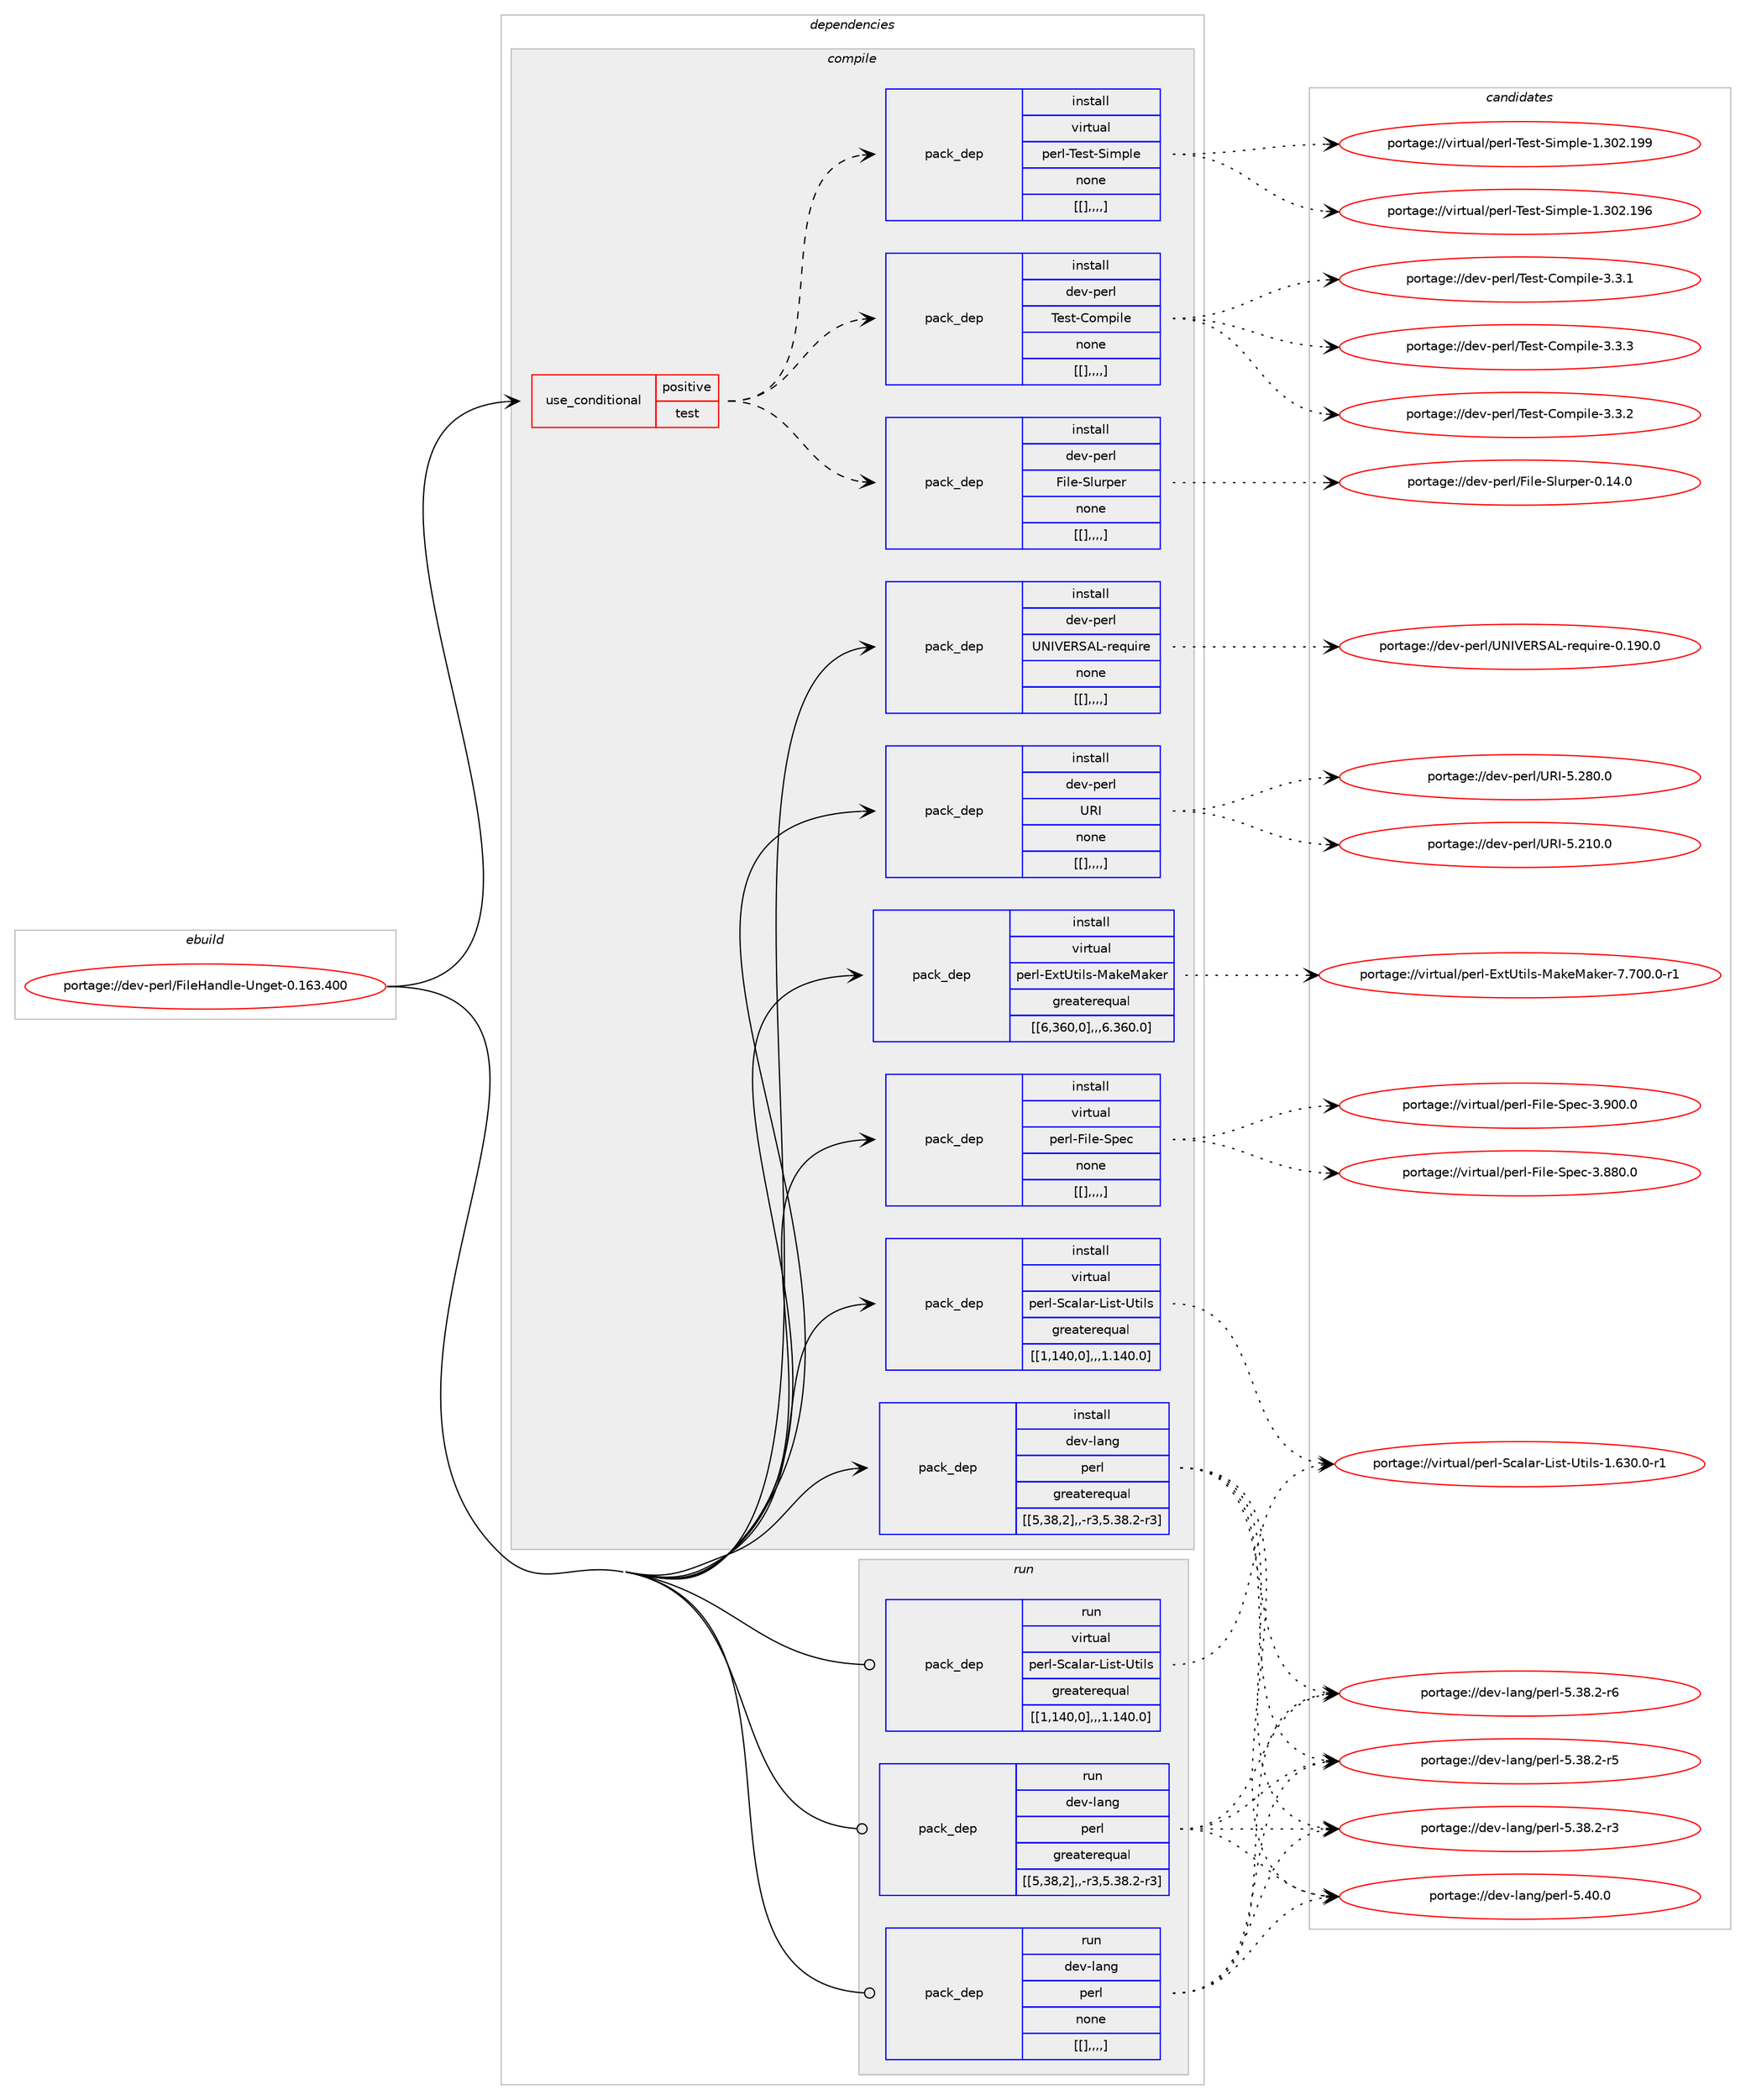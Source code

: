 digraph prolog {

# *************
# Graph options
# *************

newrank=true;
concentrate=true;
compound=true;
graph [rankdir=LR,fontname=Helvetica,fontsize=10,ranksep=1.5];#, ranksep=2.5, nodesep=0.2];
edge  [arrowhead=vee];
node  [fontname=Helvetica,fontsize=10];

# **********
# The ebuild
# **********

subgraph cluster_leftcol {
color=gray;
label=<<i>ebuild</i>>;
id [label="portage://dev-perl/FileHandle-Unget-0.163.400", color=red, width=4, href="../dev-perl/FileHandle-Unget-0.163.400.svg"];
}

# ****************
# The dependencies
# ****************

subgraph cluster_midcol {
color=gray;
label=<<i>dependencies</i>>;
subgraph cluster_compile {
fillcolor="#eeeeee";
style=filled;
label=<<i>compile</i>>;
subgraph cond30371 {
dependency131244 [label=<<TABLE BORDER="0" CELLBORDER="1" CELLSPACING="0" CELLPADDING="4"><TR><TD ROWSPAN="3" CELLPADDING="10">use_conditional</TD></TR><TR><TD>positive</TD></TR><TR><TD>test</TD></TR></TABLE>>, shape=none, color=red];
subgraph pack99697 {
dependency131245 [label=<<TABLE BORDER="0" CELLBORDER="1" CELLSPACING="0" CELLPADDING="4" WIDTH="220"><TR><TD ROWSPAN="6" CELLPADDING="30">pack_dep</TD></TR><TR><TD WIDTH="110">install</TD></TR><TR><TD>dev-perl</TD></TR><TR><TD>File-Slurper</TD></TR><TR><TD>none</TD></TR><TR><TD>[[],,,,]</TD></TR></TABLE>>, shape=none, color=blue];
}
dependency131244:e -> dependency131245:w [weight=20,style="dashed",arrowhead="vee"];
subgraph pack99698 {
dependency131246 [label=<<TABLE BORDER="0" CELLBORDER="1" CELLSPACING="0" CELLPADDING="4" WIDTH="220"><TR><TD ROWSPAN="6" CELLPADDING="30">pack_dep</TD></TR><TR><TD WIDTH="110">install</TD></TR><TR><TD>dev-perl</TD></TR><TR><TD>Test-Compile</TD></TR><TR><TD>none</TD></TR><TR><TD>[[],,,,]</TD></TR></TABLE>>, shape=none, color=blue];
}
dependency131244:e -> dependency131246:w [weight=20,style="dashed",arrowhead="vee"];
subgraph pack99699 {
dependency131247 [label=<<TABLE BORDER="0" CELLBORDER="1" CELLSPACING="0" CELLPADDING="4" WIDTH="220"><TR><TD ROWSPAN="6" CELLPADDING="30">pack_dep</TD></TR><TR><TD WIDTH="110">install</TD></TR><TR><TD>virtual</TD></TR><TR><TD>perl-Test-Simple</TD></TR><TR><TD>none</TD></TR><TR><TD>[[],,,,]</TD></TR></TABLE>>, shape=none, color=blue];
}
dependency131244:e -> dependency131247:w [weight=20,style="dashed",arrowhead="vee"];
}
id:e -> dependency131244:w [weight=20,style="solid",arrowhead="vee"];
subgraph pack99700 {
dependency131248 [label=<<TABLE BORDER="0" CELLBORDER="1" CELLSPACING="0" CELLPADDING="4" WIDTH="220"><TR><TD ROWSPAN="6" CELLPADDING="30">pack_dep</TD></TR><TR><TD WIDTH="110">install</TD></TR><TR><TD>dev-lang</TD></TR><TR><TD>perl</TD></TR><TR><TD>greaterequal</TD></TR><TR><TD>[[5,38,2],,-r3,5.38.2-r3]</TD></TR></TABLE>>, shape=none, color=blue];
}
id:e -> dependency131248:w [weight=20,style="solid",arrowhead="vee"];
subgraph pack99701 {
dependency131249 [label=<<TABLE BORDER="0" CELLBORDER="1" CELLSPACING="0" CELLPADDING="4" WIDTH="220"><TR><TD ROWSPAN="6" CELLPADDING="30">pack_dep</TD></TR><TR><TD WIDTH="110">install</TD></TR><TR><TD>dev-perl</TD></TR><TR><TD>UNIVERSAL-require</TD></TR><TR><TD>none</TD></TR><TR><TD>[[],,,,]</TD></TR></TABLE>>, shape=none, color=blue];
}
id:e -> dependency131249:w [weight=20,style="solid",arrowhead="vee"];
subgraph pack99702 {
dependency131250 [label=<<TABLE BORDER="0" CELLBORDER="1" CELLSPACING="0" CELLPADDING="4" WIDTH="220"><TR><TD ROWSPAN="6" CELLPADDING="30">pack_dep</TD></TR><TR><TD WIDTH="110">install</TD></TR><TR><TD>dev-perl</TD></TR><TR><TD>URI</TD></TR><TR><TD>none</TD></TR><TR><TD>[[],,,,]</TD></TR></TABLE>>, shape=none, color=blue];
}
id:e -> dependency131250:w [weight=20,style="solid",arrowhead="vee"];
subgraph pack99703 {
dependency131251 [label=<<TABLE BORDER="0" CELLBORDER="1" CELLSPACING="0" CELLPADDING="4" WIDTH="220"><TR><TD ROWSPAN="6" CELLPADDING="30">pack_dep</TD></TR><TR><TD WIDTH="110">install</TD></TR><TR><TD>virtual</TD></TR><TR><TD>perl-ExtUtils-MakeMaker</TD></TR><TR><TD>greaterequal</TD></TR><TR><TD>[[6,360,0],,,6.360.0]</TD></TR></TABLE>>, shape=none, color=blue];
}
id:e -> dependency131251:w [weight=20,style="solid",arrowhead="vee"];
subgraph pack99704 {
dependency131252 [label=<<TABLE BORDER="0" CELLBORDER="1" CELLSPACING="0" CELLPADDING="4" WIDTH="220"><TR><TD ROWSPAN="6" CELLPADDING="30">pack_dep</TD></TR><TR><TD WIDTH="110">install</TD></TR><TR><TD>virtual</TD></TR><TR><TD>perl-File-Spec</TD></TR><TR><TD>none</TD></TR><TR><TD>[[],,,,]</TD></TR></TABLE>>, shape=none, color=blue];
}
id:e -> dependency131252:w [weight=20,style="solid",arrowhead="vee"];
subgraph pack99705 {
dependency131253 [label=<<TABLE BORDER="0" CELLBORDER="1" CELLSPACING="0" CELLPADDING="4" WIDTH="220"><TR><TD ROWSPAN="6" CELLPADDING="30">pack_dep</TD></TR><TR><TD WIDTH="110">install</TD></TR><TR><TD>virtual</TD></TR><TR><TD>perl-Scalar-List-Utils</TD></TR><TR><TD>greaterequal</TD></TR><TR><TD>[[1,140,0],,,1.140.0]</TD></TR></TABLE>>, shape=none, color=blue];
}
id:e -> dependency131253:w [weight=20,style="solid",arrowhead="vee"];
}
subgraph cluster_compileandrun {
fillcolor="#eeeeee";
style=filled;
label=<<i>compile and run</i>>;
}
subgraph cluster_run {
fillcolor="#eeeeee";
style=filled;
label=<<i>run</i>>;
subgraph pack99706 {
dependency131254 [label=<<TABLE BORDER="0" CELLBORDER="1" CELLSPACING="0" CELLPADDING="4" WIDTH="220"><TR><TD ROWSPAN="6" CELLPADDING="30">pack_dep</TD></TR><TR><TD WIDTH="110">run</TD></TR><TR><TD>dev-lang</TD></TR><TR><TD>perl</TD></TR><TR><TD>greaterequal</TD></TR><TR><TD>[[5,38,2],,-r3,5.38.2-r3]</TD></TR></TABLE>>, shape=none, color=blue];
}
id:e -> dependency131254:w [weight=20,style="solid",arrowhead="odot"];
subgraph pack99707 {
dependency131255 [label=<<TABLE BORDER="0" CELLBORDER="1" CELLSPACING="0" CELLPADDING="4" WIDTH="220"><TR><TD ROWSPAN="6" CELLPADDING="30">pack_dep</TD></TR><TR><TD WIDTH="110">run</TD></TR><TR><TD>dev-lang</TD></TR><TR><TD>perl</TD></TR><TR><TD>none</TD></TR><TR><TD>[[],,,,]</TD></TR></TABLE>>, shape=none, color=blue];
}
id:e -> dependency131255:w [weight=20,style="solid",arrowhead="odot"];
subgraph pack99708 {
dependency131256 [label=<<TABLE BORDER="0" CELLBORDER="1" CELLSPACING="0" CELLPADDING="4" WIDTH="220"><TR><TD ROWSPAN="6" CELLPADDING="30">pack_dep</TD></TR><TR><TD WIDTH="110">run</TD></TR><TR><TD>virtual</TD></TR><TR><TD>perl-Scalar-List-Utils</TD></TR><TR><TD>greaterequal</TD></TR><TR><TD>[[1,140,0],,,1.140.0]</TD></TR></TABLE>>, shape=none, color=blue];
}
id:e -> dependency131256:w [weight=20,style="solid",arrowhead="odot"];
}
}

# **************
# The candidates
# **************

subgraph cluster_choices {
rank=same;
color=gray;
label=<<i>candidates</i>>;

subgraph choice99697 {
color=black;
nodesep=1;
choice100101118451121011141084770105108101458310811711411210111445484649524648 [label="portage://dev-perl/File-Slurper-0.14.0", color=red, width=4,href="../dev-perl/File-Slurper-0.14.0.svg"];
dependency131245:e -> choice100101118451121011141084770105108101458310811711411210111445484649524648:w [style=dotted,weight="100"];
}
subgraph choice99698 {
color=black;
nodesep=1;
choice1001011184511210111410847841011151164567111109112105108101455146514651 [label="portage://dev-perl/Test-Compile-3.3.3", color=red, width=4,href="../dev-perl/Test-Compile-3.3.3.svg"];
choice1001011184511210111410847841011151164567111109112105108101455146514650 [label="portage://dev-perl/Test-Compile-3.3.2", color=red, width=4,href="../dev-perl/Test-Compile-3.3.2.svg"];
choice1001011184511210111410847841011151164567111109112105108101455146514649 [label="portage://dev-perl/Test-Compile-3.3.1", color=red, width=4,href="../dev-perl/Test-Compile-3.3.1.svg"];
dependency131246:e -> choice1001011184511210111410847841011151164567111109112105108101455146514651:w [style=dotted,weight="100"];
dependency131246:e -> choice1001011184511210111410847841011151164567111109112105108101455146514650:w [style=dotted,weight="100"];
dependency131246:e -> choice1001011184511210111410847841011151164567111109112105108101455146514649:w [style=dotted,weight="100"];
}
subgraph choice99699 {
color=black;
nodesep=1;
choice11810511411611797108471121011141084584101115116458310510911210810145494651485046495757 [label="portage://virtual/perl-Test-Simple-1.302.199", color=red, width=4,href="../virtual/perl-Test-Simple-1.302.199.svg"];
choice11810511411611797108471121011141084584101115116458310510911210810145494651485046495754 [label="portage://virtual/perl-Test-Simple-1.302.196", color=red, width=4,href="../virtual/perl-Test-Simple-1.302.196.svg"];
dependency131247:e -> choice11810511411611797108471121011141084584101115116458310510911210810145494651485046495757:w [style=dotted,weight="100"];
dependency131247:e -> choice11810511411611797108471121011141084584101115116458310510911210810145494651485046495754:w [style=dotted,weight="100"];
}
subgraph choice99700 {
color=black;
nodesep=1;
choice10010111845108971101034711210111410845534652484648 [label="portage://dev-lang/perl-5.40.0", color=red, width=4,href="../dev-lang/perl-5.40.0.svg"];
choice100101118451089711010347112101114108455346515646504511454 [label="portage://dev-lang/perl-5.38.2-r6", color=red, width=4,href="../dev-lang/perl-5.38.2-r6.svg"];
choice100101118451089711010347112101114108455346515646504511453 [label="portage://dev-lang/perl-5.38.2-r5", color=red, width=4,href="../dev-lang/perl-5.38.2-r5.svg"];
choice100101118451089711010347112101114108455346515646504511451 [label="portage://dev-lang/perl-5.38.2-r3", color=red, width=4,href="../dev-lang/perl-5.38.2-r3.svg"];
dependency131248:e -> choice10010111845108971101034711210111410845534652484648:w [style=dotted,weight="100"];
dependency131248:e -> choice100101118451089711010347112101114108455346515646504511454:w [style=dotted,weight="100"];
dependency131248:e -> choice100101118451089711010347112101114108455346515646504511453:w [style=dotted,weight="100"];
dependency131248:e -> choice100101118451089711010347112101114108455346515646504511451:w [style=dotted,weight="100"];
}
subgraph choice99701 {
color=black;
nodesep=1;
choice1001011184511210111410847857873866982836576451141011131171051141014548464957484648 [label="portage://dev-perl/UNIVERSAL-require-0.190.0", color=red, width=4,href="../dev-perl/UNIVERSAL-require-0.190.0.svg"];
dependency131249:e -> choice1001011184511210111410847857873866982836576451141011131171051141014548464957484648:w [style=dotted,weight="100"];
}
subgraph choice99702 {
color=black;
nodesep=1;
choice10010111845112101114108478582734553465056484648 [label="portage://dev-perl/URI-5.280.0", color=red, width=4,href="../dev-perl/URI-5.280.0.svg"];
choice10010111845112101114108478582734553465049484648 [label="portage://dev-perl/URI-5.210.0", color=red, width=4,href="../dev-perl/URI-5.210.0.svg"];
dependency131250:e -> choice10010111845112101114108478582734553465056484648:w [style=dotted,weight="100"];
dependency131250:e -> choice10010111845112101114108478582734553465049484648:w [style=dotted,weight="100"];
}
subgraph choice99703 {
color=black;
nodesep=1;
choice1181051141161179710847112101114108456912011685116105108115457797107101779710710111445554655484846484511449 [label="portage://virtual/perl-ExtUtils-MakeMaker-7.700.0-r1", color=red, width=4,href="../virtual/perl-ExtUtils-MakeMaker-7.700.0-r1.svg"];
dependency131251:e -> choice1181051141161179710847112101114108456912011685116105108115457797107101779710710111445554655484846484511449:w [style=dotted,weight="100"];
}
subgraph choice99704 {
color=black;
nodesep=1;
choice118105114116117971084711210111410845701051081014583112101994551465748484648 [label="portage://virtual/perl-File-Spec-3.900.0", color=red, width=4,href="../virtual/perl-File-Spec-3.900.0.svg"];
choice118105114116117971084711210111410845701051081014583112101994551465656484648 [label="portage://virtual/perl-File-Spec-3.880.0", color=red, width=4,href="../virtual/perl-File-Spec-3.880.0.svg"];
dependency131252:e -> choice118105114116117971084711210111410845701051081014583112101994551465748484648:w [style=dotted,weight="100"];
dependency131252:e -> choice118105114116117971084711210111410845701051081014583112101994551465656484648:w [style=dotted,weight="100"];
}
subgraph choice99705 {
color=black;
nodesep=1;
choice118105114116117971084711210111410845839997108971144576105115116458511610510811545494654514846484511449 [label="portage://virtual/perl-Scalar-List-Utils-1.630.0-r1", color=red, width=4,href="../virtual/perl-Scalar-List-Utils-1.630.0-r1.svg"];
dependency131253:e -> choice118105114116117971084711210111410845839997108971144576105115116458511610510811545494654514846484511449:w [style=dotted,weight="100"];
}
subgraph choice99706 {
color=black;
nodesep=1;
choice10010111845108971101034711210111410845534652484648 [label="portage://dev-lang/perl-5.40.0", color=red, width=4,href="../dev-lang/perl-5.40.0.svg"];
choice100101118451089711010347112101114108455346515646504511454 [label="portage://dev-lang/perl-5.38.2-r6", color=red, width=4,href="../dev-lang/perl-5.38.2-r6.svg"];
choice100101118451089711010347112101114108455346515646504511453 [label="portage://dev-lang/perl-5.38.2-r5", color=red, width=4,href="../dev-lang/perl-5.38.2-r5.svg"];
choice100101118451089711010347112101114108455346515646504511451 [label="portage://dev-lang/perl-5.38.2-r3", color=red, width=4,href="../dev-lang/perl-5.38.2-r3.svg"];
dependency131254:e -> choice10010111845108971101034711210111410845534652484648:w [style=dotted,weight="100"];
dependency131254:e -> choice100101118451089711010347112101114108455346515646504511454:w [style=dotted,weight="100"];
dependency131254:e -> choice100101118451089711010347112101114108455346515646504511453:w [style=dotted,weight="100"];
dependency131254:e -> choice100101118451089711010347112101114108455346515646504511451:w [style=dotted,weight="100"];
}
subgraph choice99707 {
color=black;
nodesep=1;
choice10010111845108971101034711210111410845534652484648 [label="portage://dev-lang/perl-5.40.0", color=red, width=4,href="../dev-lang/perl-5.40.0.svg"];
choice100101118451089711010347112101114108455346515646504511454 [label="portage://dev-lang/perl-5.38.2-r6", color=red, width=4,href="../dev-lang/perl-5.38.2-r6.svg"];
choice100101118451089711010347112101114108455346515646504511453 [label="portage://dev-lang/perl-5.38.2-r5", color=red, width=4,href="../dev-lang/perl-5.38.2-r5.svg"];
choice100101118451089711010347112101114108455346515646504511451 [label="portage://dev-lang/perl-5.38.2-r3", color=red, width=4,href="../dev-lang/perl-5.38.2-r3.svg"];
dependency131255:e -> choice10010111845108971101034711210111410845534652484648:w [style=dotted,weight="100"];
dependency131255:e -> choice100101118451089711010347112101114108455346515646504511454:w [style=dotted,weight="100"];
dependency131255:e -> choice100101118451089711010347112101114108455346515646504511453:w [style=dotted,weight="100"];
dependency131255:e -> choice100101118451089711010347112101114108455346515646504511451:w [style=dotted,weight="100"];
}
subgraph choice99708 {
color=black;
nodesep=1;
choice118105114116117971084711210111410845839997108971144576105115116458511610510811545494654514846484511449 [label="portage://virtual/perl-Scalar-List-Utils-1.630.0-r1", color=red, width=4,href="../virtual/perl-Scalar-List-Utils-1.630.0-r1.svg"];
dependency131256:e -> choice118105114116117971084711210111410845839997108971144576105115116458511610510811545494654514846484511449:w [style=dotted,weight="100"];
}
}

}

